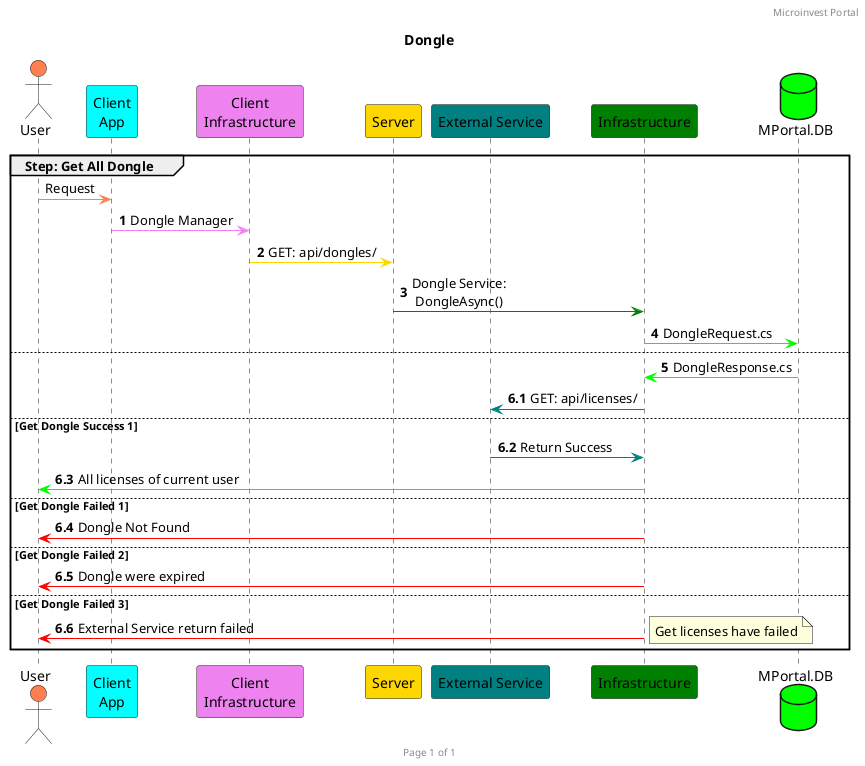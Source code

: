 ﻿@startuml
'https://plantuml.com/component-diagram


header Microinvest Portal
title "Login User"
footer Page %page% of %lastpage%
actor "User" as User #coral

header Microinvest Portal
title "Dongle"
footer Page %page% of %lastpage%
actor User #coral
participant "Client\nApp" as Client #cyan
participant "Client\nInfrastructure" as ClientInfrastructure #violet
participant "Server" as Server #gold
participant "External Service" as ES #teal
participant "Infrastructure" as Infrastructure #green 
database MPortal.DB as DB #lime

group Step: Get All Dongle
User[#coral]->Client : Request
autonumber 1
Client [#violet]->ClientInfrastructure: Dongle Manager
ClientInfrastructure [#gold]-> Server: GET: api/dongles/
Server [#green]-> Infrastructure: Dongle Service:\n DongleAsync()
Infrastructure [#lime]-> DB : DongleRequest.cs
else

DB [#lime]-> Infrastructure: DongleResponse.cs
autonumber 6.1
Infrastructure [#teal]-> ES --: GET: api/licenses/
else Get Dongle Success 1 
ES [#teal]-> Infrastructure--: Return Success
Infrastructure [#lime]-> User--: All licenses of current user
else Get Dongle Failed 1
Infrastructure [#red]-> User: Dongle Not Found
else Get Dongle Failed 2
Infrastructure [#red]-> User:  Dongle were expired 
else Get Dongle Failed 3
Infrastructure [#red]-> User: External Service return failed
note right: Get licenses have failed
end


@enduml